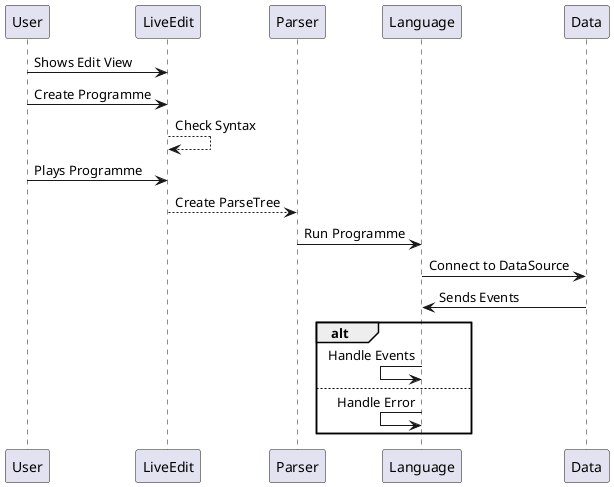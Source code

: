 @startuml
User -> LiveEdit: Shows Edit View
User -> LiveEdit: Create Programme
LiveEdit --> LiveEdit: Check Syntax
User -> LiveEdit: Plays Programme
LiveEdit --> Parser: Create ParseTree
Parser -> Language: Run Programme
Language -> Data: Connect to DataSource
Language <- Data: Sends Events
alt
    Language <- Language: Handle Events
    else
    Language <- Language: Handle Error
end
@enduml